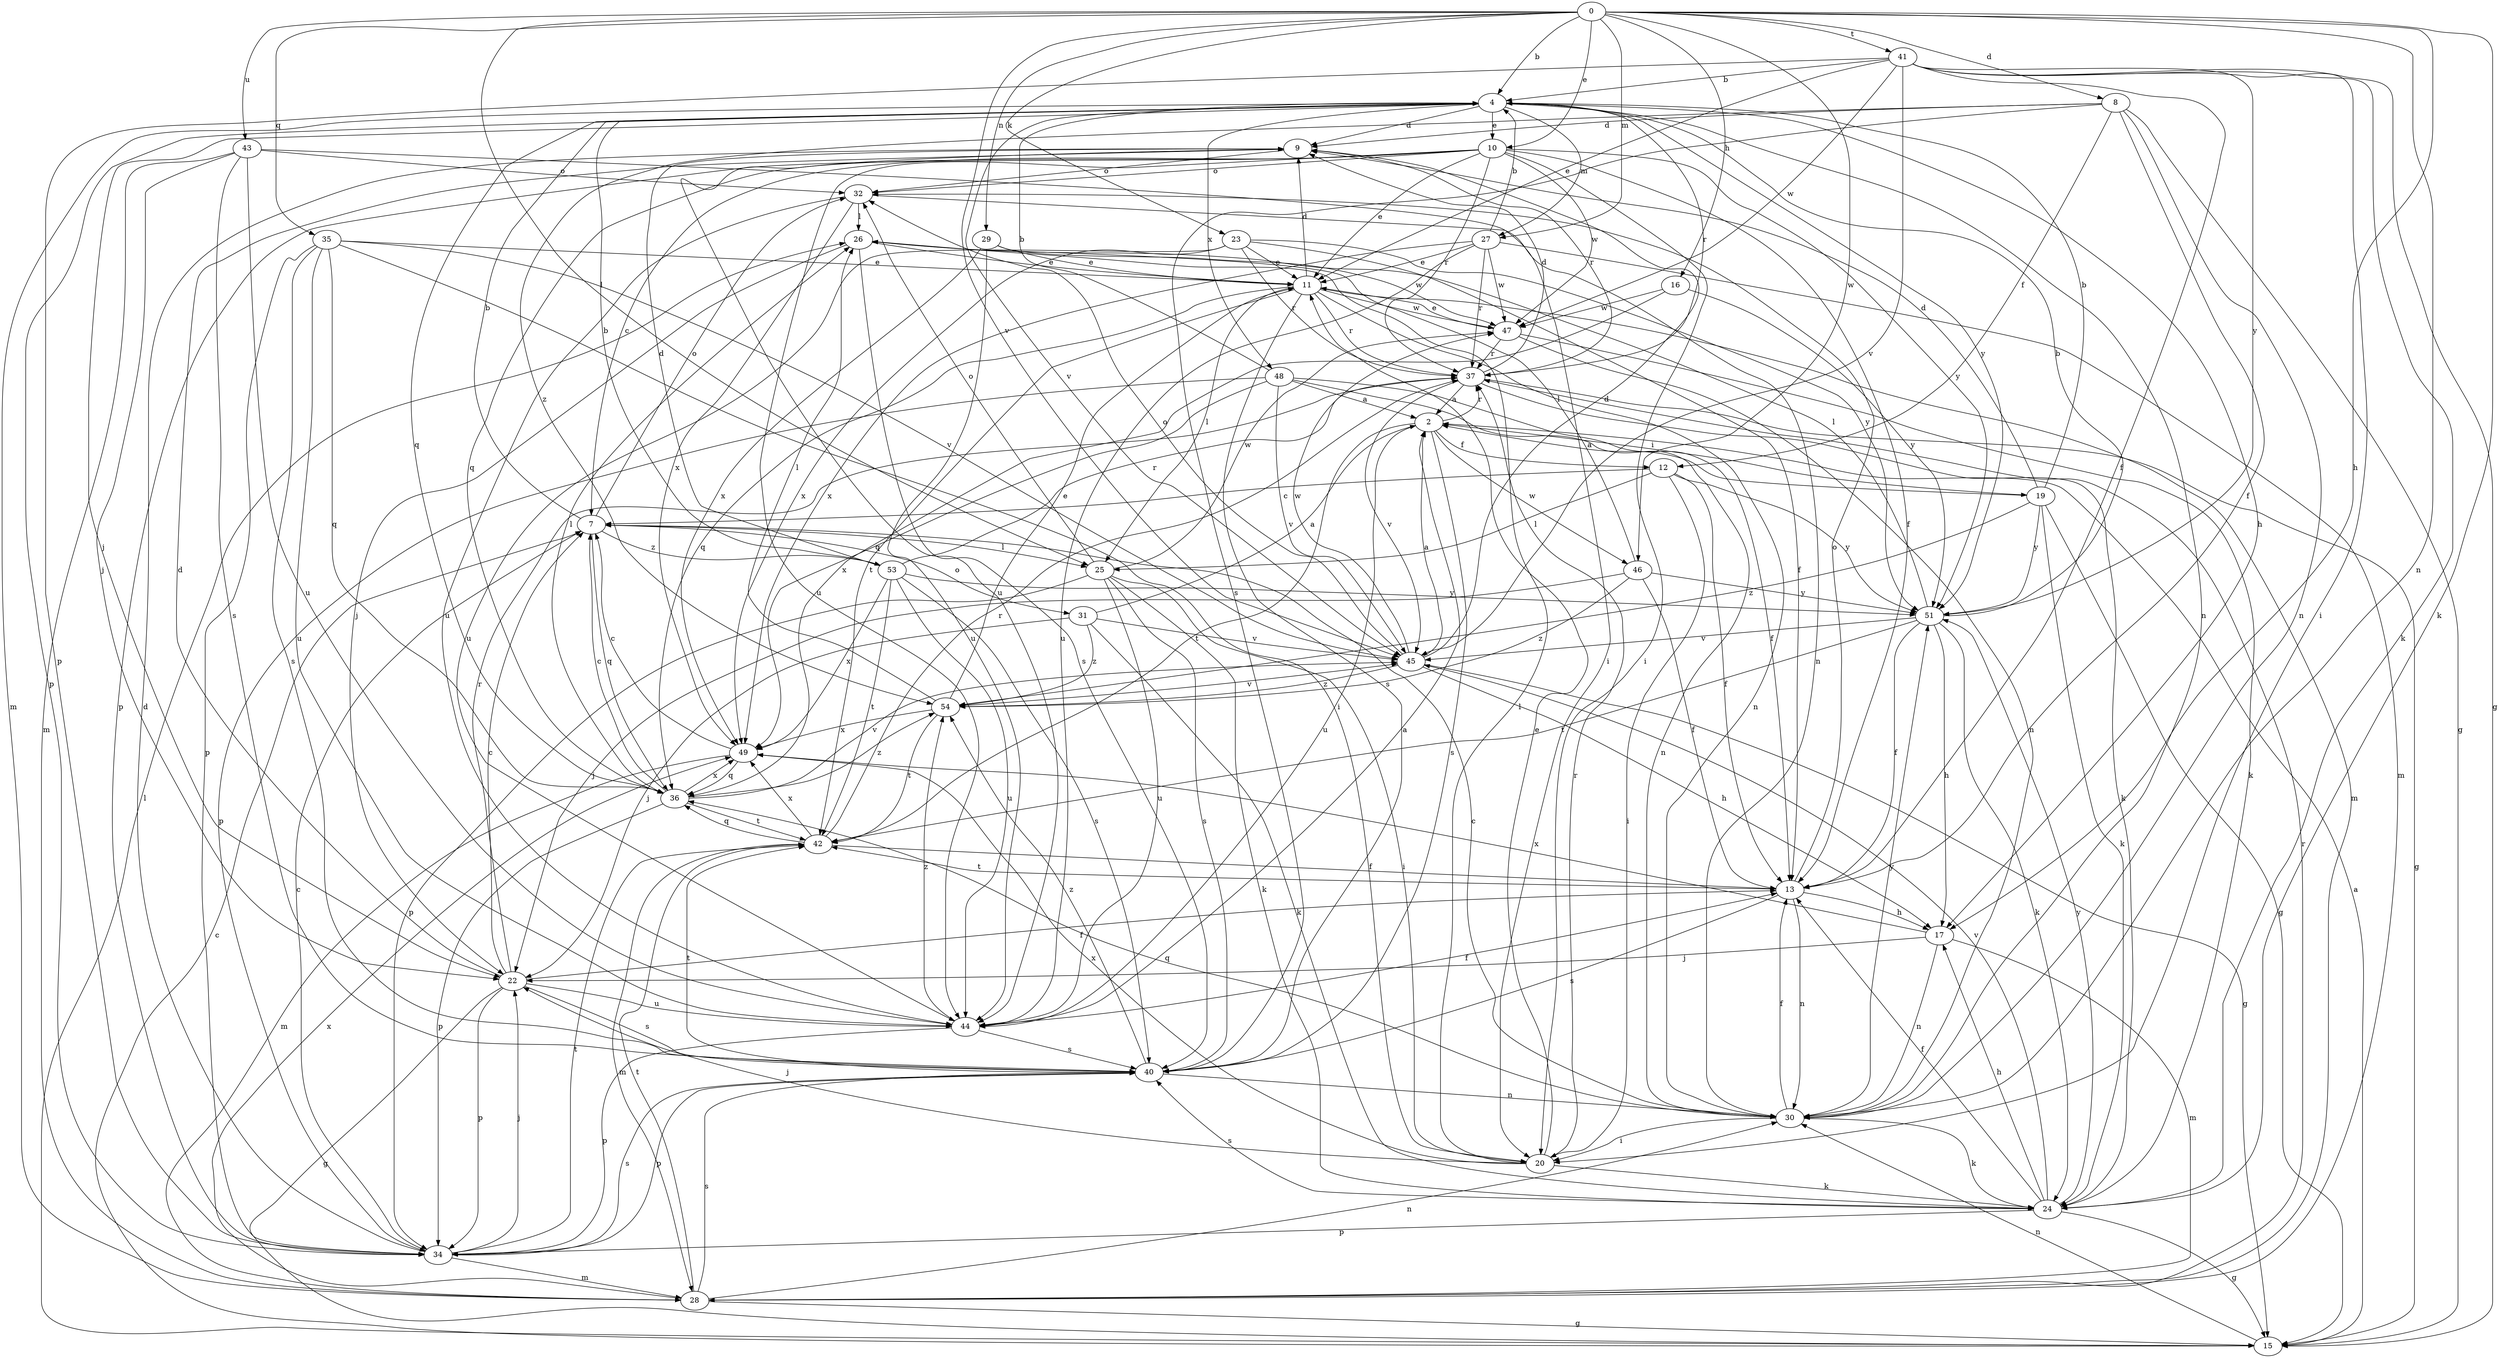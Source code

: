 strict digraph  {
0;
2;
4;
7;
8;
9;
10;
11;
12;
13;
15;
16;
17;
19;
20;
22;
23;
24;
25;
26;
27;
28;
29;
30;
31;
32;
34;
35;
36;
37;
40;
41;
42;
43;
44;
45;
46;
47;
48;
49;
51;
53;
54;
0 -> 4  [label=b];
0 -> 8  [label=d];
0 -> 10  [label=e];
0 -> 16  [label=h];
0 -> 17  [label=h];
0 -> 23  [label=k];
0 -> 24  [label=k];
0 -> 25  [label=l];
0 -> 27  [label=m];
0 -> 29  [label=n];
0 -> 30  [label=n];
0 -> 35  [label=q];
0 -> 41  [label=t];
0 -> 43  [label=u];
0 -> 45  [label=v];
0 -> 46  [label=w];
2 -> 12  [label=f];
2 -> 19  [label=i];
2 -> 37  [label=r];
2 -> 40  [label=s];
2 -> 42  [label=t];
2 -> 44  [label=u];
2 -> 46  [label=w];
4 -> 9  [label=d];
4 -> 10  [label=e];
4 -> 17  [label=h];
4 -> 22  [label=j];
4 -> 27  [label=m];
4 -> 28  [label=m];
4 -> 30  [label=n];
4 -> 34  [label=p];
4 -> 36  [label=q];
4 -> 37  [label=r];
4 -> 45  [label=v];
4 -> 48  [label=x];
4 -> 51  [label=y];
7 -> 4  [label=b];
7 -> 25  [label=l];
7 -> 31  [label=o];
7 -> 32  [label=o];
7 -> 36  [label=q];
7 -> 53  [label=z];
8 -> 9  [label=d];
8 -> 12  [label=f];
8 -> 13  [label=f];
8 -> 15  [label=g];
8 -> 30  [label=n];
8 -> 40  [label=s];
8 -> 54  [label=z];
9 -> 32  [label=o];
9 -> 37  [label=r];
9 -> 44  [label=u];
10 -> 7  [label=c];
10 -> 11  [label=e];
10 -> 13  [label=f];
10 -> 20  [label=i];
10 -> 32  [label=o];
10 -> 34  [label=p];
10 -> 36  [label=q];
10 -> 37  [label=r];
10 -> 44  [label=u];
10 -> 47  [label=w];
10 -> 51  [label=y];
11 -> 9  [label=d];
11 -> 25  [label=l];
11 -> 28  [label=m];
11 -> 30  [label=n];
11 -> 36  [label=q];
11 -> 37  [label=r];
11 -> 40  [label=s];
11 -> 42  [label=t];
11 -> 47  [label=w];
12 -> 7  [label=c];
12 -> 13  [label=f];
12 -> 20  [label=i];
12 -> 25  [label=l];
12 -> 51  [label=y];
13 -> 17  [label=h];
13 -> 30  [label=n];
13 -> 32  [label=o];
13 -> 40  [label=s];
13 -> 42  [label=t];
15 -> 2  [label=a];
15 -> 7  [label=c];
15 -> 26  [label=l];
15 -> 30  [label=n];
16 -> 36  [label=q];
16 -> 47  [label=w];
16 -> 51  [label=y];
17 -> 22  [label=j];
17 -> 28  [label=m];
17 -> 30  [label=n];
17 -> 49  [label=x];
19 -> 2  [label=a];
19 -> 4  [label=b];
19 -> 9  [label=d];
19 -> 15  [label=g];
19 -> 24  [label=k];
19 -> 51  [label=y];
19 -> 54  [label=z];
20 -> 11  [label=e];
20 -> 22  [label=j];
20 -> 24  [label=k];
20 -> 26  [label=l];
20 -> 37  [label=r];
20 -> 49  [label=x];
22 -> 7  [label=c];
22 -> 9  [label=d];
22 -> 13  [label=f];
22 -> 15  [label=g];
22 -> 34  [label=p];
22 -> 37  [label=r];
22 -> 40  [label=s];
22 -> 44  [label=u];
23 -> 11  [label=e];
23 -> 13  [label=f];
23 -> 37  [label=r];
23 -> 44  [label=u];
23 -> 49  [label=x];
23 -> 51  [label=y];
24 -> 13  [label=f];
24 -> 15  [label=g];
24 -> 17  [label=h];
24 -> 34  [label=p];
24 -> 40  [label=s];
24 -> 45  [label=v];
24 -> 51  [label=y];
25 -> 20  [label=i];
25 -> 24  [label=k];
25 -> 32  [label=o];
25 -> 34  [label=p];
25 -> 40  [label=s];
25 -> 44  [label=u];
25 -> 47  [label=w];
26 -> 11  [label=e];
26 -> 22  [label=j];
26 -> 40  [label=s];
27 -> 4  [label=b];
27 -> 11  [label=e];
27 -> 28  [label=m];
27 -> 37  [label=r];
27 -> 44  [label=u];
27 -> 47  [label=w];
27 -> 49  [label=x];
28 -> 15  [label=g];
28 -> 30  [label=n];
28 -> 37  [label=r];
28 -> 40  [label=s];
28 -> 42  [label=t];
28 -> 49  [label=x];
29 -> 11  [label=e];
29 -> 44  [label=u];
29 -> 47  [label=w];
29 -> 49  [label=x];
30 -> 7  [label=c];
30 -> 13  [label=f];
30 -> 20  [label=i];
30 -> 24  [label=k];
30 -> 36  [label=q];
30 -> 51  [label=y];
31 -> 2  [label=a];
31 -> 22  [label=j];
31 -> 24  [label=k];
31 -> 45  [label=v];
31 -> 54  [label=z];
32 -> 26  [label=l];
32 -> 30  [label=n];
32 -> 44  [label=u];
32 -> 49  [label=x];
34 -> 7  [label=c];
34 -> 9  [label=d];
34 -> 22  [label=j];
34 -> 28  [label=m];
34 -> 40  [label=s];
34 -> 42  [label=t];
35 -> 11  [label=e];
35 -> 20  [label=i];
35 -> 34  [label=p];
35 -> 36  [label=q];
35 -> 40  [label=s];
35 -> 44  [label=u];
35 -> 45  [label=v];
36 -> 7  [label=c];
36 -> 26  [label=l];
36 -> 34  [label=p];
36 -> 42  [label=t];
36 -> 45  [label=v];
36 -> 49  [label=x];
36 -> 54  [label=z];
37 -> 2  [label=a];
37 -> 9  [label=d];
37 -> 15  [label=g];
37 -> 24  [label=k];
37 -> 45  [label=v];
40 -> 30  [label=n];
40 -> 34  [label=p];
40 -> 42  [label=t];
40 -> 54  [label=z];
41 -> 4  [label=b];
41 -> 11  [label=e];
41 -> 13  [label=f];
41 -> 15  [label=g];
41 -> 20  [label=i];
41 -> 24  [label=k];
41 -> 34  [label=p];
41 -> 45  [label=v];
41 -> 47  [label=w];
41 -> 51  [label=y];
42 -> 13  [label=f];
42 -> 28  [label=m];
42 -> 36  [label=q];
42 -> 37  [label=r];
42 -> 49  [label=x];
43 -> 20  [label=i];
43 -> 22  [label=j];
43 -> 28  [label=m];
43 -> 32  [label=o];
43 -> 40  [label=s];
43 -> 44  [label=u];
44 -> 2  [label=a];
44 -> 13  [label=f];
44 -> 34  [label=p];
44 -> 40  [label=s];
44 -> 54  [label=z];
45 -> 2  [label=a];
45 -> 9  [label=d];
45 -> 15  [label=g];
45 -> 17  [label=h];
45 -> 32  [label=o];
45 -> 47  [label=w];
45 -> 54  [label=z];
46 -> 13  [label=f];
46 -> 22  [label=j];
46 -> 26  [label=l];
46 -> 51  [label=y];
46 -> 54  [label=z];
47 -> 11  [label=e];
47 -> 24  [label=k];
47 -> 30  [label=n];
47 -> 37  [label=r];
48 -> 2  [label=a];
48 -> 4  [label=b];
48 -> 13  [label=f];
48 -> 30  [label=n];
48 -> 34  [label=p];
48 -> 45  [label=v];
48 -> 49  [label=x];
49 -> 7  [label=c];
49 -> 28  [label=m];
49 -> 36  [label=q];
51 -> 4  [label=b];
51 -> 13  [label=f];
51 -> 17  [label=h];
51 -> 24  [label=k];
51 -> 26  [label=l];
51 -> 42  [label=t];
51 -> 45  [label=v];
53 -> 4  [label=b];
53 -> 9  [label=d];
53 -> 37  [label=r];
53 -> 40  [label=s];
53 -> 42  [label=t];
53 -> 44  [label=u];
53 -> 49  [label=x];
53 -> 51  [label=y];
54 -> 11  [label=e];
54 -> 26  [label=l];
54 -> 42  [label=t];
54 -> 45  [label=v];
54 -> 49  [label=x];
}
